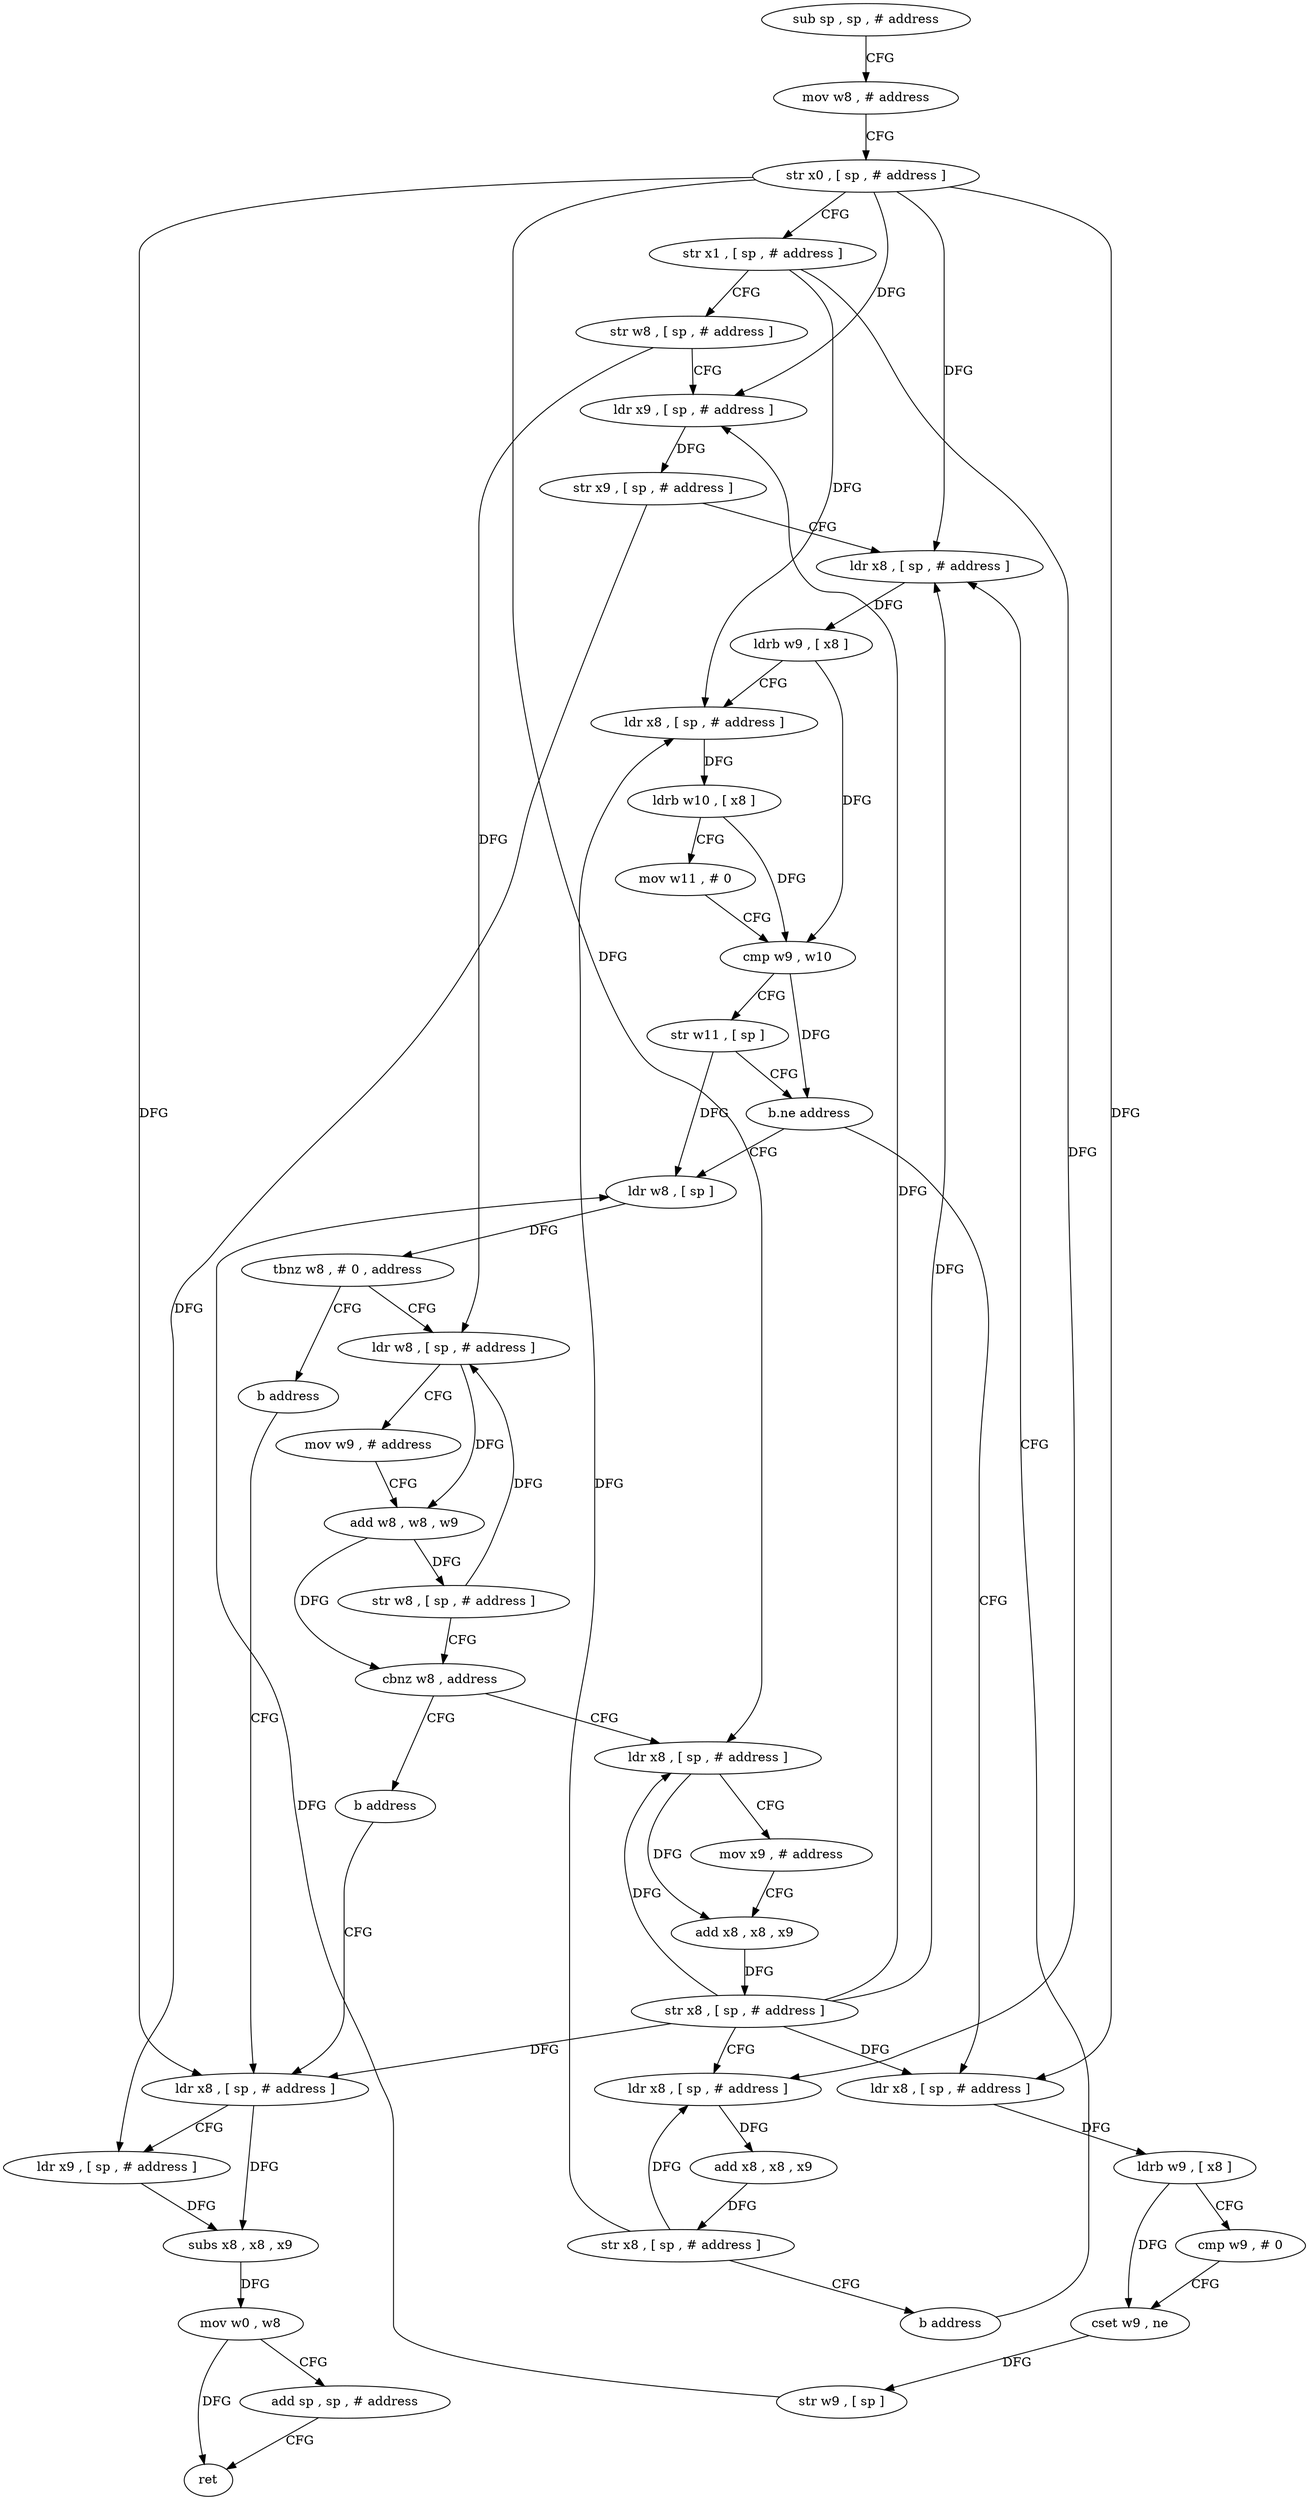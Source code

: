 digraph "func" {
"4201260" [label = "sub sp , sp , # address" ]
"4201264" [label = "mov w8 , # address" ]
"4201268" [label = "str x0 , [ sp , # address ]" ]
"4201272" [label = "str x1 , [ sp , # address ]" ]
"4201276" [label = "str w8 , [ sp , # address ]" ]
"4201280" [label = "ldr x9 , [ sp , # address ]" ]
"4201284" [label = "str x9 , [ sp , # address ]" ]
"4201288" [label = "ldr x8 , [ sp , # address ]" ]
"4201340" [label = "ldr w8 , [ sp ]" ]
"4201344" [label = "tbnz w8 , # 0 , address" ]
"4201352" [label = "ldr w8 , [ sp , # address ]" ]
"4201348" [label = "b address" ]
"4201320" [label = "ldr x8 , [ sp , # address ]" ]
"4201324" [label = "ldrb w9 , [ x8 ]" ]
"4201328" [label = "cmp w9 , # 0" ]
"4201332" [label = "cset w9 , ne" ]
"4201336" [label = "str w9 , [ sp ]" ]
"4201356" [label = "mov w9 , # address" ]
"4201360" [label = "add w8 , w8 , w9" ]
"4201364" [label = "str w8 , [ sp , # address ]" ]
"4201368" [label = "cbnz w8 , address" ]
"4201376" [label = "ldr x8 , [ sp , # address ]" ]
"4201372" [label = "b address" ]
"4201408" [label = "ldr x8 , [ sp , # address ]" ]
"4201380" [label = "mov x9 , # address" ]
"4201384" [label = "add x8 , x8 , x9" ]
"4201388" [label = "str x8 , [ sp , # address ]" ]
"4201392" [label = "ldr x8 , [ sp , # address ]" ]
"4201396" [label = "add x8 , x8 , x9" ]
"4201400" [label = "str x8 , [ sp , # address ]" ]
"4201404" [label = "b address" ]
"4201412" [label = "ldr x9 , [ sp , # address ]" ]
"4201416" [label = "subs x8 , x8 , x9" ]
"4201420" [label = "mov w0 , w8" ]
"4201424" [label = "add sp , sp , # address" ]
"4201428" [label = "ret" ]
"4201292" [label = "ldrb w9 , [ x8 ]" ]
"4201296" [label = "ldr x8 , [ sp , # address ]" ]
"4201300" [label = "ldrb w10 , [ x8 ]" ]
"4201304" [label = "mov w11 , # 0" ]
"4201308" [label = "cmp w9 , w10" ]
"4201312" [label = "str w11 , [ sp ]" ]
"4201316" [label = "b.ne address" ]
"4201260" -> "4201264" [ label = "CFG" ]
"4201264" -> "4201268" [ label = "CFG" ]
"4201268" -> "4201272" [ label = "CFG" ]
"4201268" -> "4201280" [ label = "DFG" ]
"4201268" -> "4201288" [ label = "DFG" ]
"4201268" -> "4201320" [ label = "DFG" ]
"4201268" -> "4201376" [ label = "DFG" ]
"4201268" -> "4201408" [ label = "DFG" ]
"4201272" -> "4201276" [ label = "CFG" ]
"4201272" -> "4201296" [ label = "DFG" ]
"4201272" -> "4201392" [ label = "DFG" ]
"4201276" -> "4201280" [ label = "CFG" ]
"4201276" -> "4201352" [ label = "DFG" ]
"4201280" -> "4201284" [ label = "DFG" ]
"4201284" -> "4201288" [ label = "CFG" ]
"4201284" -> "4201412" [ label = "DFG" ]
"4201288" -> "4201292" [ label = "DFG" ]
"4201340" -> "4201344" [ label = "DFG" ]
"4201344" -> "4201352" [ label = "CFG" ]
"4201344" -> "4201348" [ label = "CFG" ]
"4201352" -> "4201356" [ label = "CFG" ]
"4201352" -> "4201360" [ label = "DFG" ]
"4201348" -> "4201408" [ label = "CFG" ]
"4201320" -> "4201324" [ label = "DFG" ]
"4201324" -> "4201328" [ label = "CFG" ]
"4201324" -> "4201332" [ label = "DFG" ]
"4201328" -> "4201332" [ label = "CFG" ]
"4201332" -> "4201336" [ label = "DFG" ]
"4201336" -> "4201340" [ label = "DFG" ]
"4201356" -> "4201360" [ label = "CFG" ]
"4201360" -> "4201364" [ label = "DFG" ]
"4201360" -> "4201368" [ label = "DFG" ]
"4201364" -> "4201368" [ label = "CFG" ]
"4201364" -> "4201352" [ label = "DFG" ]
"4201368" -> "4201376" [ label = "CFG" ]
"4201368" -> "4201372" [ label = "CFG" ]
"4201376" -> "4201380" [ label = "CFG" ]
"4201376" -> "4201384" [ label = "DFG" ]
"4201372" -> "4201408" [ label = "CFG" ]
"4201408" -> "4201412" [ label = "CFG" ]
"4201408" -> "4201416" [ label = "DFG" ]
"4201380" -> "4201384" [ label = "CFG" ]
"4201384" -> "4201388" [ label = "DFG" ]
"4201388" -> "4201392" [ label = "CFG" ]
"4201388" -> "4201280" [ label = "DFG" ]
"4201388" -> "4201288" [ label = "DFG" ]
"4201388" -> "4201320" [ label = "DFG" ]
"4201388" -> "4201376" [ label = "DFG" ]
"4201388" -> "4201408" [ label = "DFG" ]
"4201392" -> "4201396" [ label = "DFG" ]
"4201396" -> "4201400" [ label = "DFG" ]
"4201400" -> "4201404" [ label = "CFG" ]
"4201400" -> "4201296" [ label = "DFG" ]
"4201400" -> "4201392" [ label = "DFG" ]
"4201404" -> "4201288" [ label = "CFG" ]
"4201412" -> "4201416" [ label = "DFG" ]
"4201416" -> "4201420" [ label = "DFG" ]
"4201420" -> "4201424" [ label = "CFG" ]
"4201420" -> "4201428" [ label = "DFG" ]
"4201424" -> "4201428" [ label = "CFG" ]
"4201292" -> "4201296" [ label = "CFG" ]
"4201292" -> "4201308" [ label = "DFG" ]
"4201296" -> "4201300" [ label = "DFG" ]
"4201300" -> "4201304" [ label = "CFG" ]
"4201300" -> "4201308" [ label = "DFG" ]
"4201304" -> "4201308" [ label = "CFG" ]
"4201308" -> "4201312" [ label = "CFG" ]
"4201308" -> "4201316" [ label = "DFG" ]
"4201312" -> "4201316" [ label = "CFG" ]
"4201312" -> "4201340" [ label = "DFG" ]
"4201316" -> "4201340" [ label = "CFG" ]
"4201316" -> "4201320" [ label = "CFG" ]
}
